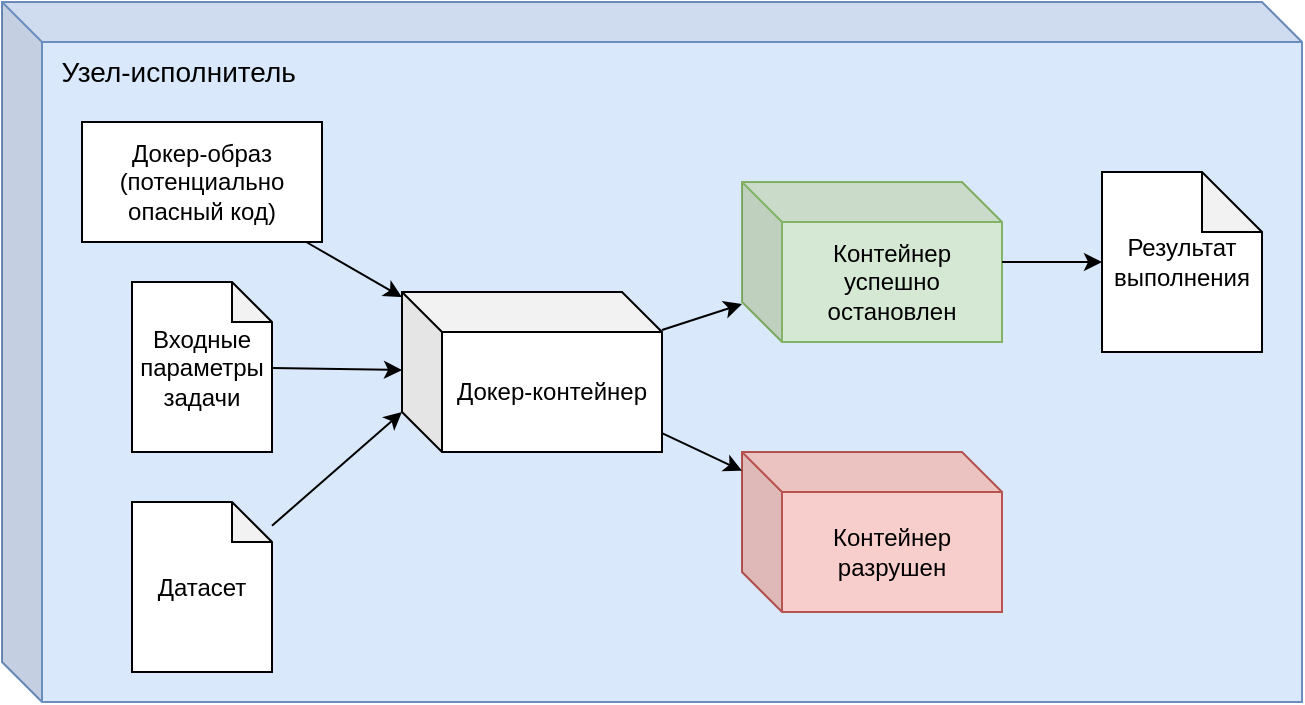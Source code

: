 <mxfile version="18.0.6" type="device"><diagram id="u-nHPkAjm116CTKnWFOT" name="Страница 1"><mxGraphModel dx="1422" dy="845" grid="1" gridSize="10" guides="1" tooltips="1" connect="1" arrows="1" fold="1" page="1" pageScale="1" pageWidth="1654" pageHeight="1169" math="0" shadow="0"><root><mxCell id="0"/><mxCell id="1" parent="0"/><mxCell id="puzqQ83caWusReekTB6T-23" value="&amp;nbsp; Узел-исполнитель" style="shape=cube;whiteSpace=wrap;html=1;boundedLbl=1;backgroundOutline=1;darkOpacity=0.05;darkOpacity2=0.1;verticalAlign=top;align=left;fontSize=14;fillColor=#dae8fc;strokeColor=#6c8ebf;" vertex="1" parent="1"><mxGeometry x="290" y="230" width="650" height="350" as="geometry"/></mxCell><mxCell id="puzqQ83caWusReekTB6T-15" value="Докер-образ&lt;br&gt;(потенциально опасный код)" style="rounded=0;whiteSpace=wrap;html=1;" vertex="1" parent="1"><mxGeometry x="330" y="290" width="120" height="60" as="geometry"/></mxCell><mxCell id="puzqQ83caWusReekTB6T-17" value="Входные параметры&lt;br&gt;задачи" style="shape=note;whiteSpace=wrap;html=1;backgroundOutline=1;darkOpacity=0.05;size=20;" vertex="1" parent="1"><mxGeometry x="355" y="370" width="70" height="85" as="geometry"/></mxCell><mxCell id="puzqQ83caWusReekTB6T-18" value="Датасет" style="shape=note;whiteSpace=wrap;html=1;backgroundOutline=1;darkOpacity=0.05;size=20;" vertex="1" parent="1"><mxGeometry x="355" y="480" width="70" height="85" as="geometry"/></mxCell><mxCell id="puzqQ83caWusReekTB6T-19" value="Докер-контейнер" style="shape=cube;whiteSpace=wrap;html=1;boundedLbl=1;backgroundOutline=1;darkOpacity=0.05;darkOpacity2=0.1;" vertex="1" parent="1"><mxGeometry x="490" y="375" width="130" height="80" as="geometry"/></mxCell><mxCell id="puzqQ83caWusReekTB6T-20" value="" style="endArrow=classic;html=1;rounded=0;" edge="1" parent="1" source="puzqQ83caWusReekTB6T-15" target="puzqQ83caWusReekTB6T-19"><mxGeometry width="50" height="50" relative="1" as="geometry"><mxPoint x="600" y="320" as="sourcePoint"/><mxPoint x="650" y="270" as="targetPoint"/></mxGeometry></mxCell><mxCell id="puzqQ83caWusReekTB6T-21" value="" style="endArrow=classic;html=1;rounded=0;" edge="1" parent="1" source="puzqQ83caWusReekTB6T-17" target="puzqQ83caWusReekTB6T-19"><mxGeometry width="50" height="50" relative="1" as="geometry"><mxPoint x="770" y="350" as="sourcePoint"/><mxPoint x="820" y="300" as="targetPoint"/></mxGeometry></mxCell><mxCell id="puzqQ83caWusReekTB6T-22" value="" style="endArrow=classic;html=1;rounded=0;entryX=0;entryY=0;entryDx=0;entryDy=60;entryPerimeter=0;" edge="1" parent="1" source="puzqQ83caWusReekTB6T-18" target="puzqQ83caWusReekTB6T-19"><mxGeometry width="50" height="50" relative="1" as="geometry"><mxPoint x="800" y="490" as="sourcePoint"/><mxPoint x="850" y="440" as="targetPoint"/></mxGeometry></mxCell><mxCell id="puzqQ83caWusReekTB6T-24" value="Контейнер разрушен" style="shape=cube;whiteSpace=wrap;html=1;boundedLbl=1;backgroundOutline=1;darkOpacity=0.05;darkOpacity2=0.1;fillColor=#f8cecc;strokeColor=#b85450;" vertex="1" parent="1"><mxGeometry x="660" y="455" width="130" height="80" as="geometry"/></mxCell><mxCell id="puzqQ83caWusReekTB6T-25" value="" style="endArrow=classic;html=1;rounded=0;" edge="1" parent="1" source="puzqQ83caWusReekTB6T-19" target="puzqQ83caWusReekTB6T-24"><mxGeometry width="50" height="50" relative="1" as="geometry"><mxPoint x="1040" y="450" as="sourcePoint"/><mxPoint x="1090" y="400" as="targetPoint"/></mxGeometry></mxCell><mxCell id="puzqQ83caWusReekTB6T-26" value="Контейнер успешно остановлен" style="shape=cube;whiteSpace=wrap;html=1;boundedLbl=1;backgroundOutline=1;darkOpacity=0.05;darkOpacity2=0.1;fillColor=#d5e8d4;strokeColor=#82b366;" vertex="1" parent="1"><mxGeometry x="660" y="320" width="130" height="80" as="geometry"/></mxCell><mxCell id="puzqQ83caWusReekTB6T-27" value="" style="endArrow=classic;html=1;rounded=0;" edge="1" parent="1" source="puzqQ83caWusReekTB6T-19" target="puzqQ83caWusReekTB6T-26"><mxGeometry width="50" height="50" relative="1" as="geometry"><mxPoint x="1050" y="450" as="sourcePoint"/><mxPoint x="1100" y="400" as="targetPoint"/></mxGeometry></mxCell><mxCell id="puzqQ83caWusReekTB6T-28" value="Результат&lt;br&gt;выполнения" style="shape=note;whiteSpace=wrap;html=1;backgroundOutline=1;darkOpacity=0.05;" vertex="1" parent="1"><mxGeometry x="840" y="315" width="80" height="90" as="geometry"/></mxCell><mxCell id="puzqQ83caWusReekTB6T-29" value="" style="endArrow=classic;html=1;rounded=0;" edge="1" parent="1" source="puzqQ83caWusReekTB6T-26" target="puzqQ83caWusReekTB6T-28"><mxGeometry width="50" height="50" relative="1" as="geometry"><mxPoint x="1100" y="420" as="sourcePoint"/><mxPoint x="1150" y="370" as="targetPoint"/></mxGeometry></mxCell></root></mxGraphModel></diagram></mxfile>